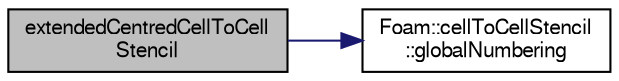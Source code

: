 digraph "extendedCentredCellToCellStencil"
{
  bgcolor="transparent";
  edge [fontname="FreeSans",fontsize="10",labelfontname="FreeSans",labelfontsize="10"];
  node [fontname="FreeSans",fontsize="10",shape=record];
  rankdir="LR";
  Node1 [label="extendedCentredCellToCell\lStencil",height=0.2,width=0.4,color="black", fillcolor="grey75", style="filled" fontcolor="black"];
  Node1 -> Node2 [color="midnightblue",fontsize="10",style="solid",fontname="FreeSans"];
  Node2 [label="Foam::cellToCellStencil\l::globalNumbering",height=0.2,width=0.4,color="black",URL="$a00227.html#a7cc876f8ae62af6790496d9e6b9515d1",tooltip="Global numbering for cells and boundary faces. "];
}
